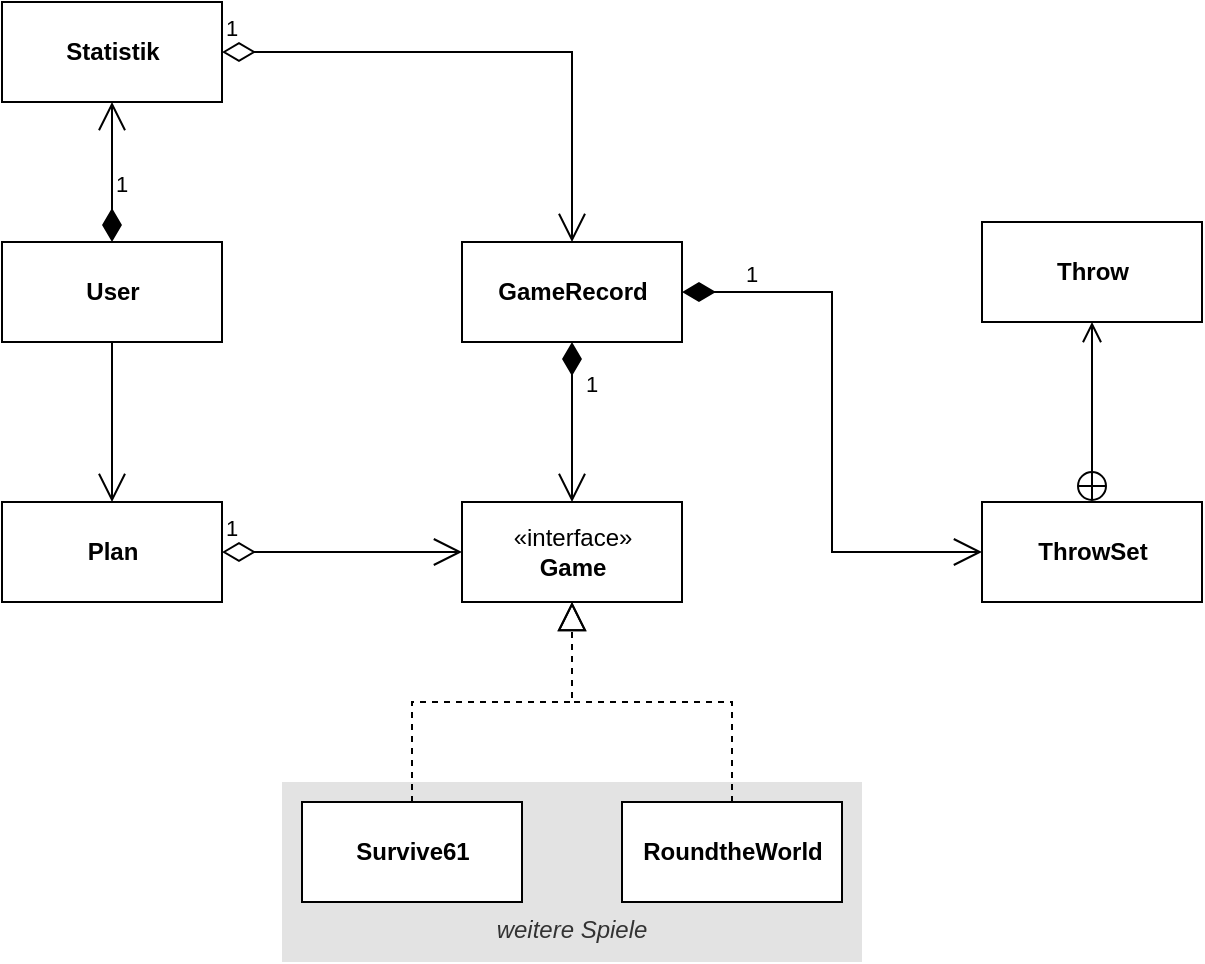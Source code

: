 <mxfile>
    <diagram id="gh9nE_mWKB3RlbtRyh80" name="Page-1">
        <mxGraphModel dx="806" dy="658" grid="1" gridSize="10" guides="1" tooltips="1" connect="1" arrows="1" fold="1" page="1" pageScale="1" pageWidth="827" pageHeight="1169" background="#FFFFFF" math="0" shadow="0">
            <root>
                <mxCell id="0"/>
                <mxCell id="1" parent="0"/>
                <mxCell id="19" value="&lt;br&gt;&lt;br&gt;&lt;br&gt;&lt;br&gt;&lt;i&gt;weitere Spiele&lt;/i&gt;" style="rounded=0;whiteSpace=wrap;html=1;dashed=1;fontColor=#333333;strokeColor=none;verticalAlign=middle;fillColor=#E3E3E3;" vertex="1" parent="1">
                    <mxGeometry x="270" y="580" width="290" height="90" as="geometry"/>
                </mxCell>
                <mxCell id="3" value="«interface»&lt;br&gt;&lt;b&gt;Game&lt;/b&gt;" style="html=1;" parent="1" vertex="1">
                    <mxGeometry x="360" y="440" width="110" height="50" as="geometry"/>
                </mxCell>
                <mxCell id="6" value="&lt;b&gt;RoundtheWorld&lt;/b&gt;" style="html=1;" parent="1" vertex="1">
                    <mxGeometry x="440" y="590" width="110" height="50" as="geometry"/>
                </mxCell>
                <mxCell id="7" value="&lt;b&gt;Survive61&lt;/b&gt;" style="html=1;" parent="1" vertex="1">
                    <mxGeometry x="280" y="590" width="110" height="50" as="geometry"/>
                </mxCell>
                <mxCell id="9" value="" style="endArrow=block;dashed=1;endFill=0;endSize=12;html=1;entryX=0.5;entryY=1;entryDx=0;entryDy=0;exitX=0.5;exitY=0;exitDx=0;exitDy=0;edgeStyle=orthogonalEdgeStyle;rounded=0;" parent="1" source="7" target="3" edge="1">
                    <mxGeometry width="160" relative="1" as="geometry">
                        <mxPoint x="429" y="550" as="sourcePoint"/>
                        <mxPoint x="589" y="550" as="targetPoint"/>
                    </mxGeometry>
                </mxCell>
                <mxCell id="10" value="" style="endArrow=block;dashed=1;endFill=0;endSize=12;html=1;exitX=0.5;exitY=0;exitDx=0;exitDy=0;edgeStyle=orthogonalEdgeStyle;entryX=0.5;entryY=1;entryDx=0;entryDy=0;elbow=vertical;rounded=0;" parent="1" source="6" target="3" edge="1">
                    <mxGeometry width="160" relative="1" as="geometry">
                        <mxPoint x="394" y="600" as="sourcePoint"/>
                        <mxPoint x="419" y="500" as="targetPoint"/>
                    </mxGeometry>
                </mxCell>
                <mxCell id="11" value="" style="endArrow=open;startArrow=circlePlus;endFill=0;startFill=0;endSize=8;html=1;entryX=0.5;entryY=1;entryDx=0;entryDy=0;" edge="1" parent="1" source="13" target="12">
                    <mxGeometry width="160" relative="1" as="geometry">
                        <mxPoint x="350" y="680" as="sourcePoint"/>
                        <mxPoint x="510" y="680" as="targetPoint"/>
                    </mxGeometry>
                </mxCell>
                <mxCell id="12" value="&lt;b&gt;Throw&lt;br&gt;&lt;/b&gt;" style="html=1;" vertex="1" parent="1">
                    <mxGeometry x="620" y="300" width="110" height="50" as="geometry"/>
                </mxCell>
                <mxCell id="13" value="&lt;b&gt;ThrowSet&lt;br&gt;&lt;/b&gt;" style="html=1;" vertex="1" parent="1">
                    <mxGeometry x="620" y="440" width="110" height="50" as="geometry"/>
                </mxCell>
                <mxCell id="15" value="1" style="endArrow=open;html=1;endSize=12;startArrow=diamondThin;startSize=14;startFill=1;edgeStyle=orthogonalEdgeStyle;align=left;verticalAlign=bottom;exitX=1;exitY=0.5;exitDx=0;exitDy=0;entryX=0;entryY=0.5;entryDx=0;entryDy=0;rounded=0;" edge="1" parent="1" source="22" target="13">
                    <mxGeometry x="-0.791" relative="1" as="geometry">
                        <mxPoint x="360" y="410" as="sourcePoint"/>
                        <mxPoint x="520" y="410" as="targetPoint"/>
                        <mxPoint as="offset"/>
                    </mxGeometry>
                </mxCell>
                <mxCell id="17" value="&lt;b&gt;Plan&lt;br&gt;&lt;/b&gt;" style="html=1;" vertex="1" parent="1">
                    <mxGeometry x="130" y="440" width="110" height="50" as="geometry"/>
                </mxCell>
                <mxCell id="18" value="1" style="endArrow=open;html=1;endSize=12;startArrow=diamondThin;startSize=14;startFill=0;edgeStyle=orthogonalEdgeStyle;align=left;verticalAlign=bottom;exitX=1;exitY=0.5;exitDx=0;exitDy=0;entryX=0;entryY=0.5;entryDx=0;entryDy=0;rounded=0;" edge="1" parent="1" source="17" target="3">
                    <mxGeometry x="-1" y="3" relative="1" as="geometry">
                        <mxPoint x="380" y="390" as="sourcePoint"/>
                        <mxPoint x="540" y="390" as="targetPoint"/>
                    </mxGeometry>
                </mxCell>
                <mxCell id="20" value="&lt;b&gt;Statistik&lt;br&gt;&lt;/b&gt;" style="html=1;" vertex="1" parent="1">
                    <mxGeometry x="130" y="190" width="110" height="50" as="geometry"/>
                </mxCell>
                <mxCell id="21" value="&lt;b&gt;User&lt;br&gt;&lt;/b&gt;" style="html=1;" vertex="1" parent="1">
                    <mxGeometry x="130" y="310" width="110" height="50" as="geometry"/>
                </mxCell>
                <mxCell id="22" value="&lt;b&gt;GameRecord&lt;br&gt;&lt;/b&gt;" style="html=1;" vertex="1" parent="1">
                    <mxGeometry x="360" y="310" width="110" height="50" as="geometry"/>
                </mxCell>
                <mxCell id="24" value="1" style="endArrow=open;html=1;endSize=12;startArrow=diamondThin;startSize=14;startFill=1;edgeStyle=orthogonalEdgeStyle;align=left;verticalAlign=bottom;exitX=0.5;exitY=0;exitDx=0;exitDy=0;entryX=0.5;entryY=1;entryDx=0;entryDy=0;" edge="1" parent="1" source="21" target="20">
                    <mxGeometry x="-0.429" relative="1" as="geometry">
                        <mxPoint x="330" y="220" as="sourcePoint"/>
                        <mxPoint x="490" y="220" as="targetPoint"/>
                        <mxPoint as="offset"/>
                    </mxGeometry>
                </mxCell>
                <mxCell id="28" value="1" style="endArrow=open;html=1;endSize=12;startArrow=diamondThin;startSize=14;startFill=1;edgeStyle=orthogonalEdgeStyle;align=left;verticalAlign=bottom;exitX=0.5;exitY=1;exitDx=0;exitDy=0;entryX=0.5;entryY=0;entryDx=0;entryDy=0;" edge="1" parent="1" source="22" target="3">
                    <mxGeometry x="-0.259" y="5" relative="1" as="geometry">
                        <mxPoint x="340" y="400" as="sourcePoint"/>
                        <mxPoint x="500" y="400" as="targetPoint"/>
                        <mxPoint as="offset"/>
                    </mxGeometry>
                </mxCell>
                <mxCell id="29" value="1" style="endArrow=open;html=1;endSize=12;startArrow=diamondThin;startSize=14;startFill=0;edgeStyle=orthogonalEdgeStyle;align=left;verticalAlign=bottom;exitX=1;exitY=0.5;exitDx=0;exitDy=0;entryX=0.5;entryY=0;entryDx=0;entryDy=0;rounded=0;" edge="1" parent="1" source="20" target="22">
                    <mxGeometry x="-1" y="3" relative="1" as="geometry">
                        <mxPoint x="350" y="170" as="sourcePoint"/>
                        <mxPoint x="510" y="170" as="targetPoint"/>
                    </mxGeometry>
                </mxCell>
                <mxCell id="30" value="" style="endArrow=open;endFill=1;endSize=12;html=1;exitX=0.5;exitY=1;exitDx=0;exitDy=0;entryX=0.5;entryY=0;entryDx=0;entryDy=0;" edge="1" parent="1" source="21" target="17">
                    <mxGeometry width="160" relative="1" as="geometry">
                        <mxPoint x="130" y="510" as="sourcePoint"/>
                        <mxPoint x="290" y="510" as="targetPoint"/>
                    </mxGeometry>
                </mxCell>
            </root>
        </mxGraphModel>
    </diagram>
</mxfile>